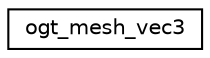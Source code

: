 digraph "Graphical Class Hierarchy"
{
 // LATEX_PDF_SIZE
  edge [fontname="Helvetica",fontsize="10",labelfontname="Helvetica",labelfontsize="10"];
  node [fontname="Helvetica",fontsize="10",shape=record];
  rankdir="LR";
  Node0 [label="ogt_mesh_vec3",height=0.2,width=0.4,color="black", fillcolor="white", style="filled",URL="$d8/db5/structogt__mesh__vec3.htm",tooltip=" "];
}
